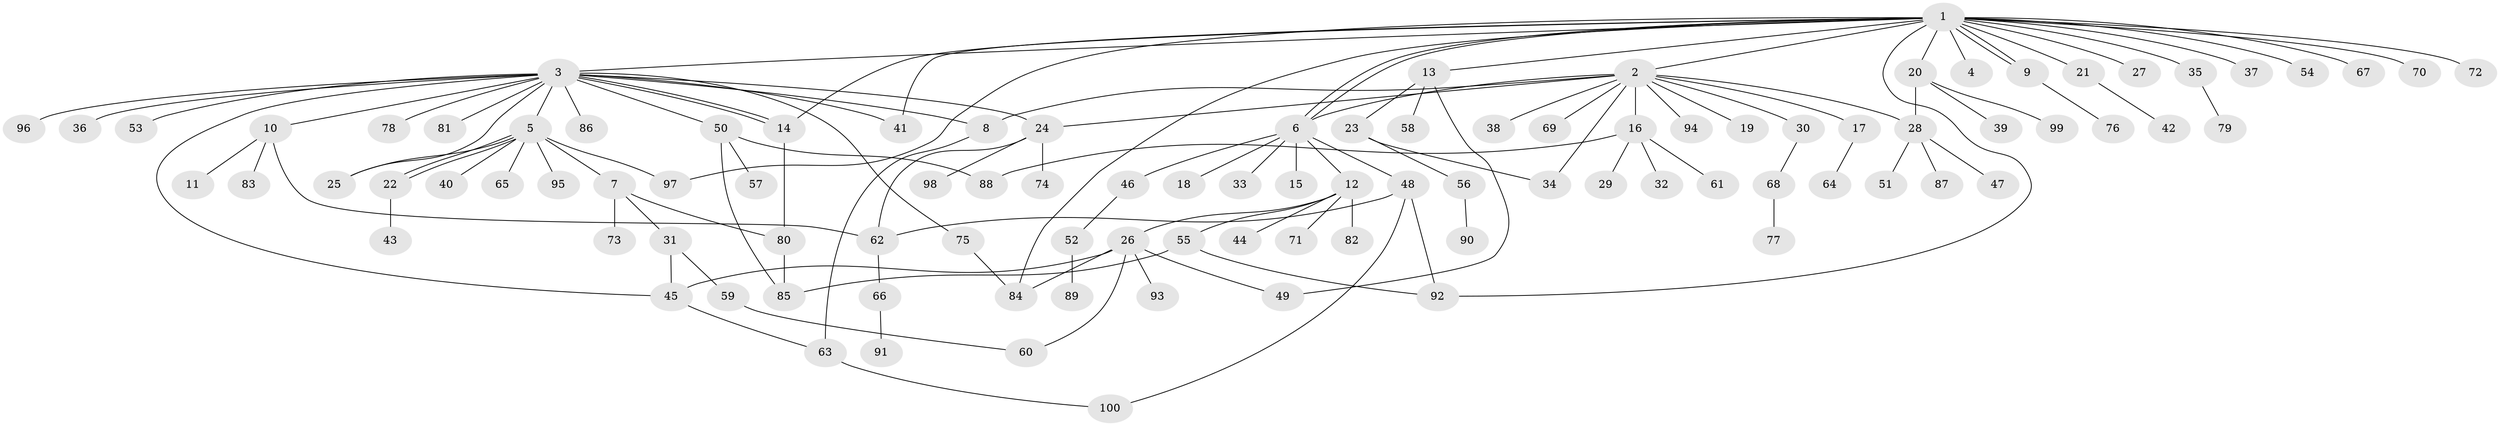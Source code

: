 // coarse degree distribution, {23: 0.013333333333333334, 12: 0.013333333333333334, 16: 0.013333333333333334, 1: 0.6, 8: 0.02666666666666667, 9: 0.013333333333333334, 5: 0.02666666666666667, 4: 0.08, 2: 0.13333333333333333, 6: 0.013333333333333334, 7: 0.013333333333333334, 3: 0.05333333333333334}
// Generated by graph-tools (version 1.1) at 2025/51/02/27/25 19:51:55]
// undirected, 100 vertices, 128 edges
graph export_dot {
graph [start="1"]
  node [color=gray90,style=filled];
  1;
  2;
  3;
  4;
  5;
  6;
  7;
  8;
  9;
  10;
  11;
  12;
  13;
  14;
  15;
  16;
  17;
  18;
  19;
  20;
  21;
  22;
  23;
  24;
  25;
  26;
  27;
  28;
  29;
  30;
  31;
  32;
  33;
  34;
  35;
  36;
  37;
  38;
  39;
  40;
  41;
  42;
  43;
  44;
  45;
  46;
  47;
  48;
  49;
  50;
  51;
  52;
  53;
  54;
  55;
  56;
  57;
  58;
  59;
  60;
  61;
  62;
  63;
  64;
  65;
  66;
  67;
  68;
  69;
  70;
  71;
  72;
  73;
  74;
  75;
  76;
  77;
  78;
  79;
  80;
  81;
  82;
  83;
  84;
  85;
  86;
  87;
  88;
  89;
  90;
  91;
  92;
  93;
  94;
  95;
  96;
  97;
  98;
  99;
  100;
  1 -- 2;
  1 -- 3;
  1 -- 4;
  1 -- 6;
  1 -- 6;
  1 -- 9;
  1 -- 9;
  1 -- 13;
  1 -- 14;
  1 -- 20;
  1 -- 21;
  1 -- 27;
  1 -- 35;
  1 -- 37;
  1 -- 41;
  1 -- 54;
  1 -- 67;
  1 -- 70;
  1 -- 72;
  1 -- 84;
  1 -- 92;
  1 -- 97;
  2 -- 6;
  2 -- 8;
  2 -- 16;
  2 -- 17;
  2 -- 19;
  2 -- 24;
  2 -- 28;
  2 -- 30;
  2 -- 34;
  2 -- 38;
  2 -- 69;
  2 -- 94;
  3 -- 5;
  3 -- 8;
  3 -- 10;
  3 -- 14;
  3 -- 14;
  3 -- 24;
  3 -- 25;
  3 -- 36;
  3 -- 41;
  3 -- 45;
  3 -- 50;
  3 -- 53;
  3 -- 75;
  3 -- 78;
  3 -- 81;
  3 -- 86;
  3 -- 96;
  5 -- 7;
  5 -- 22;
  5 -- 22;
  5 -- 25;
  5 -- 40;
  5 -- 65;
  5 -- 95;
  5 -- 97;
  6 -- 12;
  6 -- 15;
  6 -- 18;
  6 -- 33;
  6 -- 46;
  6 -- 48;
  7 -- 31;
  7 -- 73;
  7 -- 80;
  8 -- 63;
  9 -- 76;
  10 -- 11;
  10 -- 62;
  10 -- 83;
  12 -- 26;
  12 -- 44;
  12 -- 55;
  12 -- 71;
  12 -- 82;
  13 -- 23;
  13 -- 49;
  13 -- 58;
  14 -- 80;
  16 -- 29;
  16 -- 32;
  16 -- 61;
  16 -- 88;
  17 -- 64;
  20 -- 28;
  20 -- 39;
  20 -- 99;
  21 -- 42;
  22 -- 43;
  23 -- 34;
  23 -- 56;
  24 -- 62;
  24 -- 74;
  24 -- 98;
  26 -- 45;
  26 -- 49;
  26 -- 60;
  26 -- 84;
  26 -- 93;
  28 -- 47;
  28 -- 51;
  28 -- 87;
  30 -- 68;
  31 -- 45;
  31 -- 59;
  35 -- 79;
  45 -- 63;
  46 -- 52;
  48 -- 62;
  48 -- 92;
  48 -- 100;
  50 -- 57;
  50 -- 85;
  50 -- 88;
  52 -- 89;
  55 -- 85;
  55 -- 92;
  56 -- 90;
  59 -- 60;
  62 -- 66;
  63 -- 100;
  66 -- 91;
  68 -- 77;
  75 -- 84;
  80 -- 85;
}
